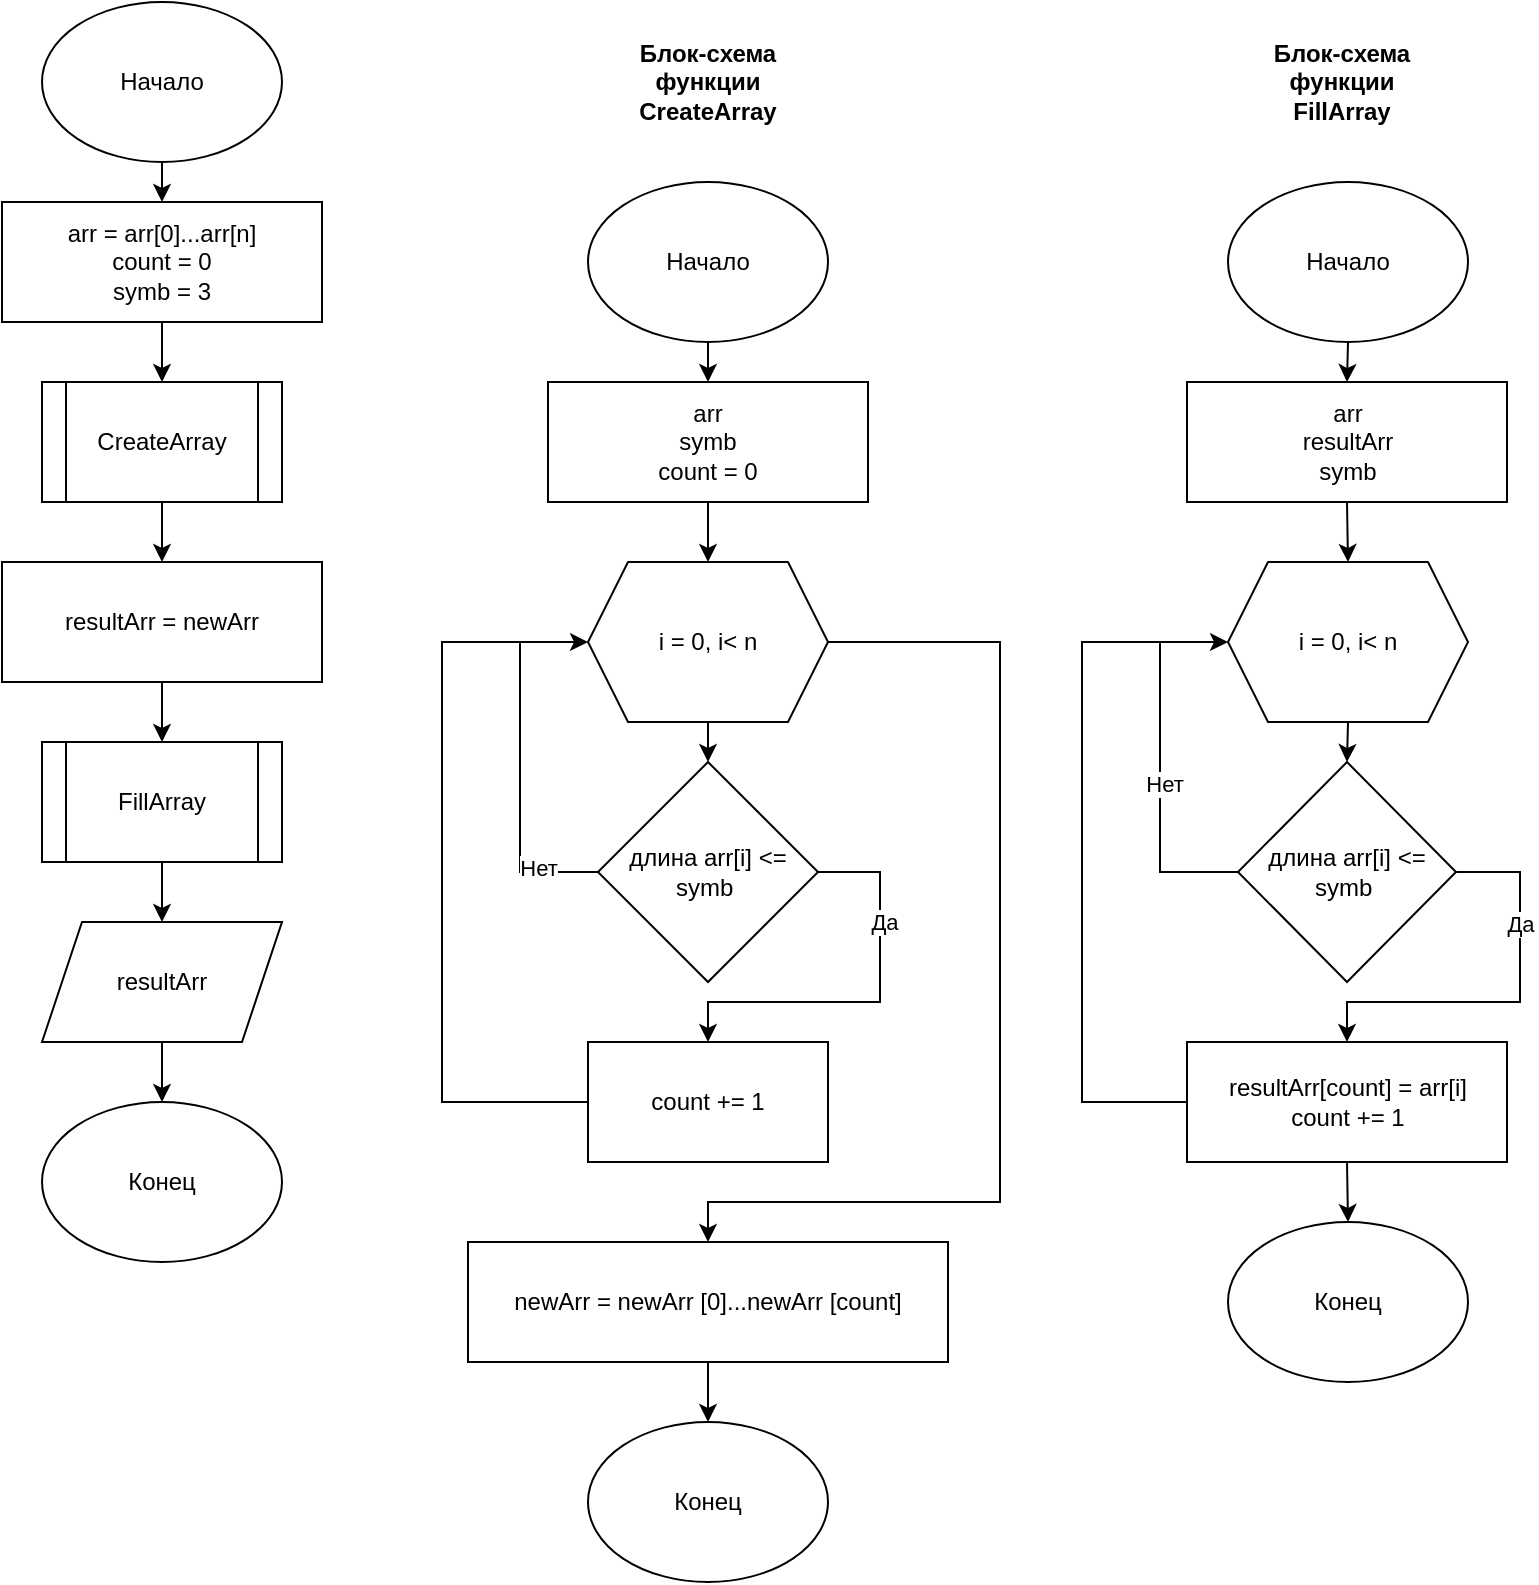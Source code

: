 <mxfile version="21.7.5" type="device">
  <diagram name="Страница — 1" id="23UxUJM8IAH04jt8Z7k8">
    <mxGraphModel dx="1231" dy="1180" grid="1" gridSize="10" guides="1" tooltips="1" connect="1" arrows="1" fold="1" page="1" pageScale="1" pageWidth="827" pageHeight="1169" math="0" shadow="0">
      <root>
        <mxCell id="0" />
        <mxCell id="1" parent="0" />
        <mxCell id="Bndt4cUDF7qc0wpRs2M--34" style="edgeStyle=orthogonalEdgeStyle;rounded=0;orthogonalLoop=1;jettySize=auto;html=1;exitX=0.5;exitY=1;exitDx=0;exitDy=0;entryX=0.5;entryY=0;entryDx=0;entryDy=0;" parent="1" source="Bndt4cUDF7qc0wpRs2M--1" target="Bndt4cUDF7qc0wpRs2M--2" edge="1">
          <mxGeometry relative="1" as="geometry" />
        </mxCell>
        <mxCell id="Bndt4cUDF7qc0wpRs2M--1" value="Начало" style="ellipse;whiteSpace=wrap;html=1;" parent="1" vertex="1">
          <mxGeometry x="880" y="20" width="120" height="80" as="geometry" />
        </mxCell>
        <mxCell id="Bndt4cUDF7qc0wpRs2M--35" style="edgeStyle=orthogonalEdgeStyle;rounded=0;orthogonalLoop=1;jettySize=auto;html=1;exitX=0.5;exitY=1;exitDx=0;exitDy=0;entryX=0.5;entryY=0;entryDx=0;entryDy=0;" parent="1" source="Bndt4cUDF7qc0wpRs2M--2" target="Bndt4cUDF7qc0wpRs2M--3" edge="1">
          <mxGeometry relative="1" as="geometry" />
        </mxCell>
        <mxCell id="Bndt4cUDF7qc0wpRs2M--2" value="arr = arr[0]...arr[n]&lt;br&gt;count = 0&lt;br&gt;symb = 3" style="rounded=0;whiteSpace=wrap;html=1;" parent="1" vertex="1">
          <mxGeometry x="860" y="120" width="160" height="60" as="geometry" />
        </mxCell>
        <mxCell id="Bndt4cUDF7qc0wpRs2M--36" style="edgeStyle=orthogonalEdgeStyle;rounded=0;orthogonalLoop=1;jettySize=auto;html=1;exitX=0.5;exitY=1;exitDx=0;exitDy=0;entryX=0.5;entryY=0;entryDx=0;entryDy=0;" parent="1" source="Bndt4cUDF7qc0wpRs2M--3" target="Bndt4cUDF7qc0wpRs2M--33" edge="1">
          <mxGeometry relative="1" as="geometry" />
        </mxCell>
        <mxCell id="Bndt4cUDF7qc0wpRs2M--3" value="CreateArray" style="shape=process;whiteSpace=wrap;html=1;backgroundOutline=1;" parent="1" vertex="1">
          <mxGeometry x="880" y="210" width="120" height="60" as="geometry" />
        </mxCell>
        <mxCell id="Bndt4cUDF7qc0wpRs2M--38" style="edgeStyle=orthogonalEdgeStyle;rounded=0;orthogonalLoop=1;jettySize=auto;html=1;exitX=0.5;exitY=1;exitDx=0;exitDy=0;entryX=0.5;entryY=0;entryDx=0;entryDy=0;" parent="1" source="Bndt4cUDF7qc0wpRs2M--4" target="Bndt4cUDF7qc0wpRs2M--5" edge="1">
          <mxGeometry relative="1" as="geometry" />
        </mxCell>
        <mxCell id="Bndt4cUDF7qc0wpRs2M--4" value="FillArray" style="shape=process;whiteSpace=wrap;html=1;backgroundOutline=1;" parent="1" vertex="1">
          <mxGeometry x="880" y="390" width="120" height="60" as="geometry" />
        </mxCell>
        <mxCell id="Bndt4cUDF7qc0wpRs2M--39" style="edgeStyle=orthogonalEdgeStyle;rounded=0;orthogonalLoop=1;jettySize=auto;html=1;exitX=0.5;exitY=1;exitDx=0;exitDy=0;entryX=0.5;entryY=0;entryDx=0;entryDy=0;" parent="1" source="Bndt4cUDF7qc0wpRs2M--5" target="Bndt4cUDF7qc0wpRs2M--6" edge="1">
          <mxGeometry relative="1" as="geometry" />
        </mxCell>
        <mxCell id="Bndt4cUDF7qc0wpRs2M--5" value="resultArr" style="shape=parallelogram;perimeter=parallelogramPerimeter;whiteSpace=wrap;html=1;fixedSize=1;" parent="1" vertex="1">
          <mxGeometry x="880" y="480" width="120" height="60" as="geometry" />
        </mxCell>
        <mxCell id="Bndt4cUDF7qc0wpRs2M--6" value="Конец" style="ellipse;whiteSpace=wrap;html=1;" parent="1" vertex="1">
          <mxGeometry x="880" y="570" width="120" height="80" as="geometry" />
        </mxCell>
        <mxCell id="Bndt4cUDF7qc0wpRs2M--7" style="edgeStyle=orthogonalEdgeStyle;rounded=0;orthogonalLoop=1;jettySize=auto;html=1;exitX=1;exitY=0.5;exitDx=0;exitDy=0;entryX=0.5;entryY=0;entryDx=0;entryDy=0;" parent="1" source="Bndt4cUDF7qc0wpRs2M--9" target="Bndt4cUDF7qc0wpRs2M--17" edge="1">
          <mxGeometry relative="1" as="geometry">
            <Array as="points">
              <mxPoint x="1359" y="340" />
              <mxPoint x="1359" y="620" />
              <mxPoint x="1213" y="620" />
            </Array>
          </mxGeometry>
        </mxCell>
        <mxCell id="Bndt4cUDF7qc0wpRs2M--8" style="edgeStyle=orthogonalEdgeStyle;rounded=0;orthogonalLoop=1;jettySize=auto;html=1;exitX=0.5;exitY=1;exitDx=0;exitDy=0;entryX=0.5;entryY=0;entryDx=0;entryDy=0;" parent="1" source="Bndt4cUDF7qc0wpRs2M--9" target="Bndt4cUDF7qc0wpRs2M--14" edge="1">
          <mxGeometry relative="1" as="geometry" />
        </mxCell>
        <mxCell id="Bndt4cUDF7qc0wpRs2M--9" value="i = 0, i&amp;lt; n" style="shape=hexagon;perimeter=hexagonPerimeter2;whiteSpace=wrap;html=1;fixedSize=1;" parent="1" vertex="1">
          <mxGeometry x="1153" y="300" width="120" height="80" as="geometry" />
        </mxCell>
        <mxCell id="Bndt4cUDF7qc0wpRs2M--10" style="edgeStyle=orthogonalEdgeStyle;rounded=0;orthogonalLoop=1;jettySize=auto;html=1;exitX=1;exitY=0.5;exitDx=0;exitDy=0;entryX=0.5;entryY=0;entryDx=0;entryDy=0;" parent="1" source="Bndt4cUDF7qc0wpRs2M--14" target="Bndt4cUDF7qc0wpRs2M--16" edge="1">
          <mxGeometry relative="1" as="geometry">
            <Array as="points">
              <mxPoint x="1299" y="455" />
              <mxPoint x="1299" y="520" />
              <mxPoint x="1213" y="520" />
            </Array>
          </mxGeometry>
        </mxCell>
        <mxCell id="Bndt4cUDF7qc0wpRs2M--11" value="Да" style="edgeLabel;html=1;align=center;verticalAlign=middle;resizable=0;points=[];" parent="Bndt4cUDF7qc0wpRs2M--10" vertex="1" connectable="0">
          <mxGeometry x="-0.444" y="2" relative="1" as="geometry">
            <mxPoint as="offset" />
          </mxGeometry>
        </mxCell>
        <mxCell id="Bndt4cUDF7qc0wpRs2M--12" style="edgeStyle=orthogonalEdgeStyle;rounded=0;orthogonalLoop=1;jettySize=auto;html=1;exitX=0;exitY=0.5;exitDx=0;exitDy=0;entryX=0;entryY=0.5;entryDx=0;entryDy=0;" parent="1" source="Bndt4cUDF7qc0wpRs2M--14" target="Bndt4cUDF7qc0wpRs2M--9" edge="1">
          <mxGeometry relative="1" as="geometry">
            <Array as="points">
              <mxPoint x="1119" y="455" />
              <mxPoint x="1119" y="340" />
            </Array>
          </mxGeometry>
        </mxCell>
        <mxCell id="Bndt4cUDF7qc0wpRs2M--13" value="Нет" style="edgeLabel;html=1;align=center;verticalAlign=middle;resizable=0;points=[];" parent="Bndt4cUDF7qc0wpRs2M--12" vertex="1" connectable="0">
          <mxGeometry x="-0.681" y="-2" relative="1" as="geometry">
            <mxPoint as="offset" />
          </mxGeometry>
        </mxCell>
        <mxCell id="Bndt4cUDF7qc0wpRs2M--14" value="длина arr[i] &amp;lt;= symb&amp;nbsp;" style="rhombus;whiteSpace=wrap;html=1;" parent="1" vertex="1">
          <mxGeometry x="1158" y="400" width="110" height="110" as="geometry" />
        </mxCell>
        <mxCell id="Bndt4cUDF7qc0wpRs2M--15" style="edgeStyle=orthogonalEdgeStyle;rounded=0;orthogonalLoop=1;jettySize=auto;html=1;exitX=0;exitY=0.5;exitDx=0;exitDy=0;endArrow=none;endFill=0;" parent="1" source="Bndt4cUDF7qc0wpRs2M--16" edge="1">
          <mxGeometry relative="1" as="geometry">
            <mxPoint x="1119" y="340" as="targetPoint" />
            <mxPoint x="1113" y="560" as="sourcePoint" />
            <Array as="points">
              <mxPoint x="1080" y="570" />
              <mxPoint x="1080" y="340" />
            </Array>
          </mxGeometry>
        </mxCell>
        <mxCell id="Bndt4cUDF7qc0wpRs2M--16" value="count += 1" style="whiteSpace=wrap;html=1;" parent="1" vertex="1">
          <mxGeometry x="1153" y="540" width="120" height="60" as="geometry" />
        </mxCell>
        <mxCell id="Bndt4cUDF7qc0wpRs2M--42" style="edgeStyle=orthogonalEdgeStyle;rounded=0;orthogonalLoop=1;jettySize=auto;html=1;exitX=0.5;exitY=1;exitDx=0;exitDy=0;entryX=0.5;entryY=0;entryDx=0;entryDy=0;" parent="1" source="Bndt4cUDF7qc0wpRs2M--17" target="Bndt4cUDF7qc0wpRs2M--19" edge="1">
          <mxGeometry relative="1" as="geometry" />
        </mxCell>
        <mxCell id="Bndt4cUDF7qc0wpRs2M--17" value="newArr = newArr&amp;nbsp;[0]...newArr&amp;nbsp;[count]" style="rounded=0;whiteSpace=wrap;html=1;" parent="1" vertex="1">
          <mxGeometry x="1093" y="640" width="240" height="60" as="geometry" />
        </mxCell>
        <mxCell id="Bndt4cUDF7qc0wpRs2M--40" style="edgeStyle=orthogonalEdgeStyle;rounded=0;orthogonalLoop=1;jettySize=auto;html=1;exitX=0.5;exitY=1;exitDx=0;exitDy=0;entryX=0.5;entryY=0;entryDx=0;entryDy=0;" parent="1" source="Bndt4cUDF7qc0wpRs2M--18" target="Bndt4cUDF7qc0wpRs2M--31" edge="1">
          <mxGeometry relative="1" as="geometry" />
        </mxCell>
        <mxCell id="Bndt4cUDF7qc0wpRs2M--18" value="Начало" style="ellipse;whiteSpace=wrap;html=1;" parent="1" vertex="1">
          <mxGeometry x="1153" y="110" width="120" height="80" as="geometry" />
        </mxCell>
        <mxCell id="Bndt4cUDF7qc0wpRs2M--19" value="Конец" style="ellipse;whiteSpace=wrap;html=1;" parent="1" vertex="1">
          <mxGeometry x="1153" y="730" width="120" height="80" as="geometry" />
        </mxCell>
        <mxCell id="Bndt4cUDF7qc0wpRs2M--20" style="edgeStyle=orthogonalEdgeStyle;rounded=0;orthogonalLoop=1;jettySize=auto;html=1;exitX=0.5;exitY=1;exitDx=0;exitDy=0;entryX=0.5;entryY=0;entryDx=0;entryDy=0;" parent="1" source="Bndt4cUDF7qc0wpRs2M--21" target="Bndt4cUDF7qc0wpRs2M--26" edge="1">
          <mxGeometry relative="1" as="geometry" />
        </mxCell>
        <mxCell id="Bndt4cUDF7qc0wpRs2M--21" value="i = 0, i&amp;lt; n" style="shape=hexagon;perimeter=hexagonPerimeter2;whiteSpace=wrap;html=1;fixedSize=1;" parent="1" vertex="1">
          <mxGeometry x="1473" y="300" width="120" height="80" as="geometry" />
        </mxCell>
        <mxCell id="Bndt4cUDF7qc0wpRs2M--22" style="edgeStyle=orthogonalEdgeStyle;rounded=0;orthogonalLoop=1;jettySize=auto;html=1;entryX=0.5;entryY=0;entryDx=0;entryDy=0;exitX=1;exitY=0.5;exitDx=0;exitDy=0;" parent="1" source="Bndt4cUDF7qc0wpRs2M--26" target="Bndt4cUDF7qc0wpRs2M--28" edge="1">
          <mxGeometry relative="1" as="geometry">
            <Array as="points">
              <mxPoint x="1619" y="455" />
              <mxPoint x="1619" y="520" />
              <mxPoint x="1533" y="520" />
            </Array>
          </mxGeometry>
        </mxCell>
        <mxCell id="Bndt4cUDF7qc0wpRs2M--23" value="Да" style="edgeLabel;html=1;align=center;verticalAlign=middle;resizable=0;points=[];" parent="Bndt4cUDF7qc0wpRs2M--22" vertex="1" connectable="0">
          <mxGeometry x="-0.43" relative="1" as="geometry">
            <mxPoint as="offset" />
          </mxGeometry>
        </mxCell>
        <mxCell id="Bndt4cUDF7qc0wpRs2M--24" style="edgeStyle=orthogonalEdgeStyle;rounded=0;orthogonalLoop=1;jettySize=auto;html=1;exitX=0;exitY=0.5;exitDx=0;exitDy=0;entryX=0;entryY=0.5;entryDx=0;entryDy=0;" parent="1" source="Bndt4cUDF7qc0wpRs2M--26" target="Bndt4cUDF7qc0wpRs2M--21" edge="1">
          <mxGeometry relative="1" as="geometry">
            <Array as="points">
              <mxPoint x="1439" y="455" />
              <mxPoint x="1439" y="340" />
            </Array>
          </mxGeometry>
        </mxCell>
        <mxCell id="Bndt4cUDF7qc0wpRs2M--25" value="Нет" style="edgeLabel;html=1;align=center;verticalAlign=middle;resizable=0;points=[];" parent="Bndt4cUDF7qc0wpRs2M--24" vertex="1" connectable="0">
          <mxGeometry x="-0.117" y="-2" relative="1" as="geometry">
            <mxPoint as="offset" />
          </mxGeometry>
        </mxCell>
        <mxCell id="Bndt4cUDF7qc0wpRs2M--26" value="длина arr[i] &amp;lt;= symb&amp;nbsp;" style="rhombus;whiteSpace=wrap;html=1;" parent="1" vertex="1">
          <mxGeometry x="1478" y="400" width="109" height="110" as="geometry" />
        </mxCell>
        <mxCell id="Bndt4cUDF7qc0wpRs2M--27" style="edgeStyle=orthogonalEdgeStyle;rounded=0;orthogonalLoop=1;jettySize=auto;html=1;exitX=0;exitY=0.5;exitDx=0;exitDy=0;endArrow=none;endFill=0;" parent="1" source="Bndt4cUDF7qc0wpRs2M--28" edge="1">
          <mxGeometry relative="1" as="geometry">
            <mxPoint x="1439" y="340" as="targetPoint" />
            <mxPoint x="1433" y="570" as="sourcePoint" />
            <Array as="points">
              <mxPoint x="1400" y="570" />
            </Array>
          </mxGeometry>
        </mxCell>
        <mxCell id="Bndt4cUDF7qc0wpRs2M--46" style="edgeStyle=orthogonalEdgeStyle;rounded=0;orthogonalLoop=1;jettySize=auto;html=1;exitX=0.5;exitY=1;exitDx=0;exitDy=0;entryX=0.5;entryY=0;entryDx=0;entryDy=0;" parent="1" source="Bndt4cUDF7qc0wpRs2M--28" target="Bndt4cUDF7qc0wpRs2M--29" edge="1">
          <mxGeometry relative="1" as="geometry" />
        </mxCell>
        <mxCell id="Bndt4cUDF7qc0wpRs2M--28" value="resultArr[count] = arr[i]&lt;br&gt;count += 1" style="rounded=0;whiteSpace=wrap;html=1;" parent="1" vertex="1">
          <mxGeometry x="1452.5" y="540" width="160" height="60" as="geometry" />
        </mxCell>
        <mxCell id="Bndt4cUDF7qc0wpRs2M--29" value="Конец" style="ellipse;whiteSpace=wrap;html=1;" parent="1" vertex="1">
          <mxGeometry x="1473" y="630" width="120" height="80" as="geometry" />
        </mxCell>
        <mxCell id="Bndt4cUDF7qc0wpRs2M--43" style="edgeStyle=orthogonalEdgeStyle;rounded=0;orthogonalLoop=1;jettySize=auto;html=1;exitX=0.5;exitY=1;exitDx=0;exitDy=0;entryX=0.5;entryY=0;entryDx=0;entryDy=0;" parent="1" source="Bndt4cUDF7qc0wpRs2M--30" target="Bndt4cUDF7qc0wpRs2M--32" edge="1">
          <mxGeometry relative="1" as="geometry" />
        </mxCell>
        <mxCell id="Bndt4cUDF7qc0wpRs2M--30" value="Начало" style="ellipse;whiteSpace=wrap;html=1;" parent="1" vertex="1">
          <mxGeometry x="1473" y="110" width="120" height="80" as="geometry" />
        </mxCell>
        <mxCell id="Bndt4cUDF7qc0wpRs2M--41" style="edgeStyle=orthogonalEdgeStyle;rounded=0;orthogonalLoop=1;jettySize=auto;html=1;exitX=0.5;exitY=1;exitDx=0;exitDy=0;entryX=0.5;entryY=0;entryDx=0;entryDy=0;" parent="1" source="Bndt4cUDF7qc0wpRs2M--31" target="Bndt4cUDF7qc0wpRs2M--9" edge="1">
          <mxGeometry relative="1" as="geometry" />
        </mxCell>
        <mxCell id="Bndt4cUDF7qc0wpRs2M--31" value="arr&lt;br&gt;symb&lt;br&gt;count = 0" style="rounded=0;whiteSpace=wrap;html=1;" parent="1" vertex="1">
          <mxGeometry x="1133" y="210" width="160" height="60" as="geometry" />
        </mxCell>
        <mxCell id="Bndt4cUDF7qc0wpRs2M--44" style="edgeStyle=orthogonalEdgeStyle;rounded=0;orthogonalLoop=1;jettySize=auto;html=1;exitX=0.5;exitY=1;exitDx=0;exitDy=0;entryX=0.5;entryY=0;entryDx=0;entryDy=0;" parent="1" source="Bndt4cUDF7qc0wpRs2M--32" target="Bndt4cUDF7qc0wpRs2M--21" edge="1">
          <mxGeometry relative="1" as="geometry" />
        </mxCell>
        <mxCell id="Bndt4cUDF7qc0wpRs2M--32" value="arr&lt;br&gt;resultArr&lt;br&gt;symb" style="rounded=0;whiteSpace=wrap;html=1;" parent="1" vertex="1">
          <mxGeometry x="1452.5" y="210" width="160" height="60" as="geometry" />
        </mxCell>
        <mxCell id="Bndt4cUDF7qc0wpRs2M--37" style="edgeStyle=orthogonalEdgeStyle;rounded=0;orthogonalLoop=1;jettySize=auto;html=1;exitX=0.5;exitY=1;exitDx=0;exitDy=0;entryX=0.5;entryY=0;entryDx=0;entryDy=0;" parent="1" source="Bndt4cUDF7qc0wpRs2M--33" target="Bndt4cUDF7qc0wpRs2M--4" edge="1">
          <mxGeometry relative="1" as="geometry" />
        </mxCell>
        <mxCell id="Bndt4cUDF7qc0wpRs2M--33" value="resultArr = newArr" style="rounded=0;whiteSpace=wrap;html=1;" parent="1" vertex="1">
          <mxGeometry x="860" y="300" width="160" height="60" as="geometry" />
        </mxCell>
        <mxCell id="Bndt4cUDF7qc0wpRs2M--47" value="&lt;b&gt;Блок-схема функции CreateArray&lt;/b&gt;" style="text;html=1;strokeColor=none;fillColor=none;align=center;verticalAlign=middle;whiteSpace=wrap;rounded=0;" parent="1" vertex="1">
          <mxGeometry x="1183" y="45" width="60" height="30" as="geometry" />
        </mxCell>
        <mxCell id="Bndt4cUDF7qc0wpRs2M--48" value="&lt;b&gt;Блок-схема функции FillArray&lt;/b&gt;" style="text;html=1;strokeColor=none;fillColor=none;align=center;verticalAlign=middle;whiteSpace=wrap;rounded=0;" parent="1" vertex="1">
          <mxGeometry x="1490" y="45" width="80" height="30" as="geometry" />
        </mxCell>
      </root>
    </mxGraphModel>
  </diagram>
</mxfile>
